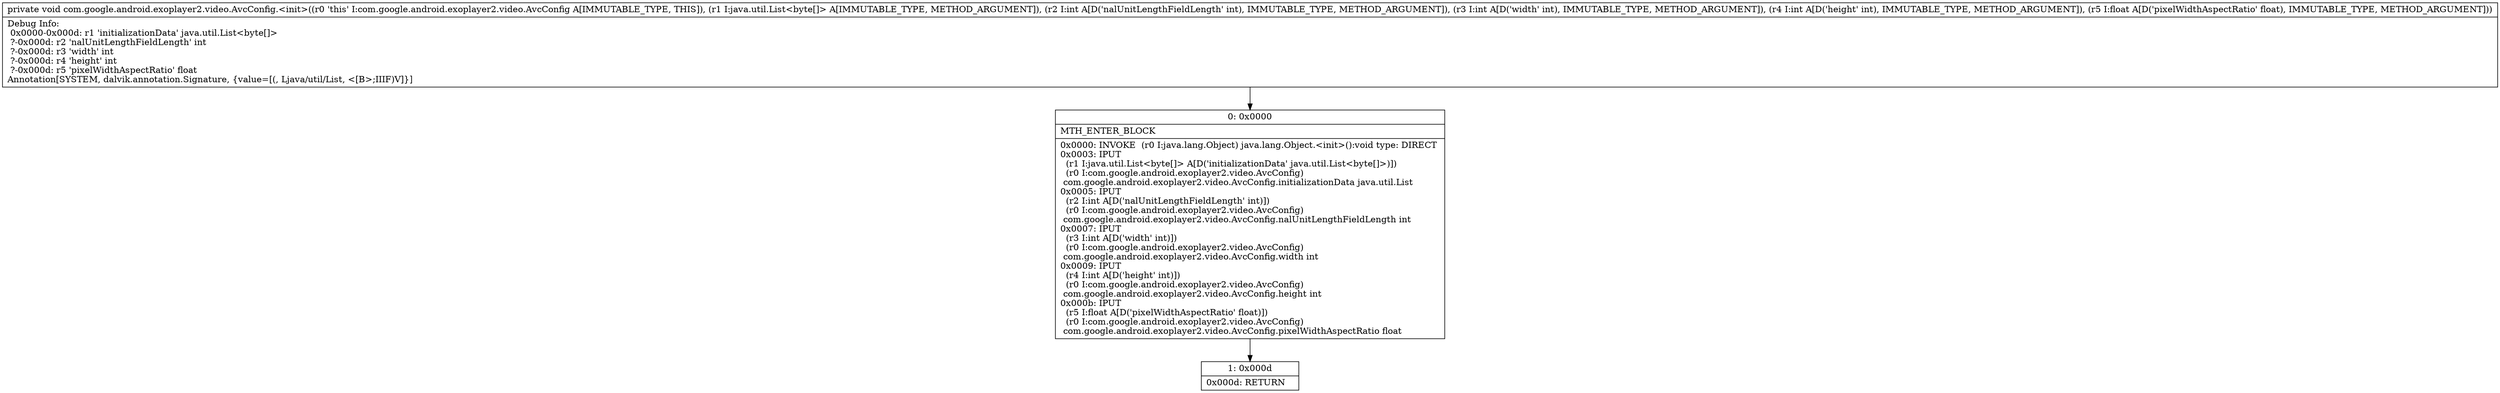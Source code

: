 digraph "CFG forcom.google.android.exoplayer2.video.AvcConfig.\<init\>(Ljava\/util\/List;IIIF)V" {
Node_0 [shape=record,label="{0\:\ 0x0000|MTH_ENTER_BLOCK\l|0x0000: INVOKE  (r0 I:java.lang.Object) java.lang.Object.\<init\>():void type: DIRECT \l0x0003: IPUT  \l  (r1 I:java.util.List\<byte[]\> A[D('initializationData' java.util.List\<byte[]\>)])\l  (r0 I:com.google.android.exoplayer2.video.AvcConfig)\l com.google.android.exoplayer2.video.AvcConfig.initializationData java.util.List \l0x0005: IPUT  \l  (r2 I:int A[D('nalUnitLengthFieldLength' int)])\l  (r0 I:com.google.android.exoplayer2.video.AvcConfig)\l com.google.android.exoplayer2.video.AvcConfig.nalUnitLengthFieldLength int \l0x0007: IPUT  \l  (r3 I:int A[D('width' int)])\l  (r0 I:com.google.android.exoplayer2.video.AvcConfig)\l com.google.android.exoplayer2.video.AvcConfig.width int \l0x0009: IPUT  \l  (r4 I:int A[D('height' int)])\l  (r0 I:com.google.android.exoplayer2.video.AvcConfig)\l com.google.android.exoplayer2.video.AvcConfig.height int \l0x000b: IPUT  \l  (r5 I:float A[D('pixelWidthAspectRatio' float)])\l  (r0 I:com.google.android.exoplayer2.video.AvcConfig)\l com.google.android.exoplayer2.video.AvcConfig.pixelWidthAspectRatio float \l}"];
Node_1 [shape=record,label="{1\:\ 0x000d|0x000d: RETURN   \l}"];
MethodNode[shape=record,label="{private void com.google.android.exoplayer2.video.AvcConfig.\<init\>((r0 'this' I:com.google.android.exoplayer2.video.AvcConfig A[IMMUTABLE_TYPE, THIS]), (r1 I:java.util.List\<byte[]\> A[IMMUTABLE_TYPE, METHOD_ARGUMENT]), (r2 I:int A[D('nalUnitLengthFieldLength' int), IMMUTABLE_TYPE, METHOD_ARGUMENT]), (r3 I:int A[D('width' int), IMMUTABLE_TYPE, METHOD_ARGUMENT]), (r4 I:int A[D('height' int), IMMUTABLE_TYPE, METHOD_ARGUMENT]), (r5 I:float A[D('pixelWidthAspectRatio' float), IMMUTABLE_TYPE, METHOD_ARGUMENT]))  | Debug Info:\l  0x0000\-0x000d: r1 'initializationData' java.util.List\<byte[]\>\l  ?\-0x000d: r2 'nalUnitLengthFieldLength' int\l  ?\-0x000d: r3 'width' int\l  ?\-0x000d: r4 'height' int\l  ?\-0x000d: r5 'pixelWidthAspectRatio' float\lAnnotation[SYSTEM, dalvik.annotation.Signature, \{value=[(, Ljava\/util\/List, \<[B\>;IIIF)V]\}]\l}"];
MethodNode -> Node_0;
Node_0 -> Node_1;
}

